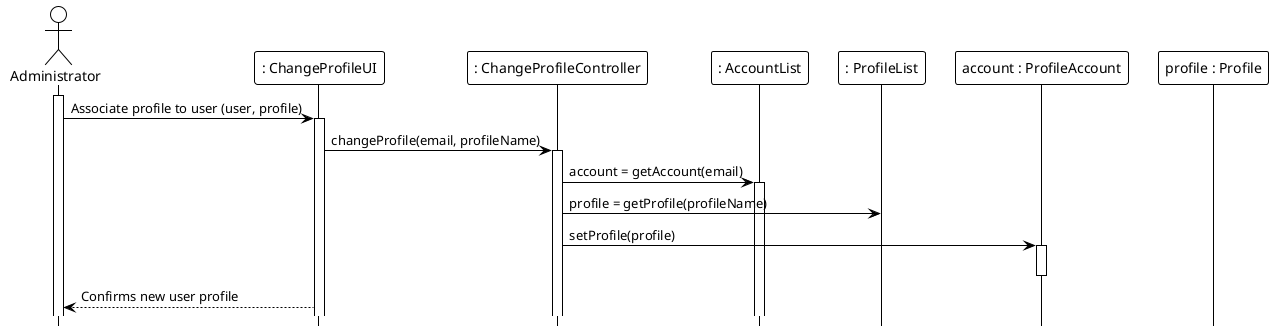 @startuml
!theme plain
hide footbox

actor Administrator
participant ": ChangeProfileUI" as UI
participant ": ChangeProfileController" as Controller
participant ": AccountList" as AccountList
participant ": ProfileList" as ProfileList
participant "account : ProfileAccount" as Account
participant "profile : Profile" as Profile


activate Administrator
Administrator -> UI : Associate profile to user (user, profile)
activate UI
UI -> Controller : changeProfile(email, profileName)
activate Controller
Controller -> AccountList : account = getAccount(email)
activate AccountList
Controller -> ProfileList : profile = getProfile(profileName)
Controller -> Account : setProfile(profile)
activate Account
deactivate Account
UI --> Administrator : Confirms new user profile
@enduml